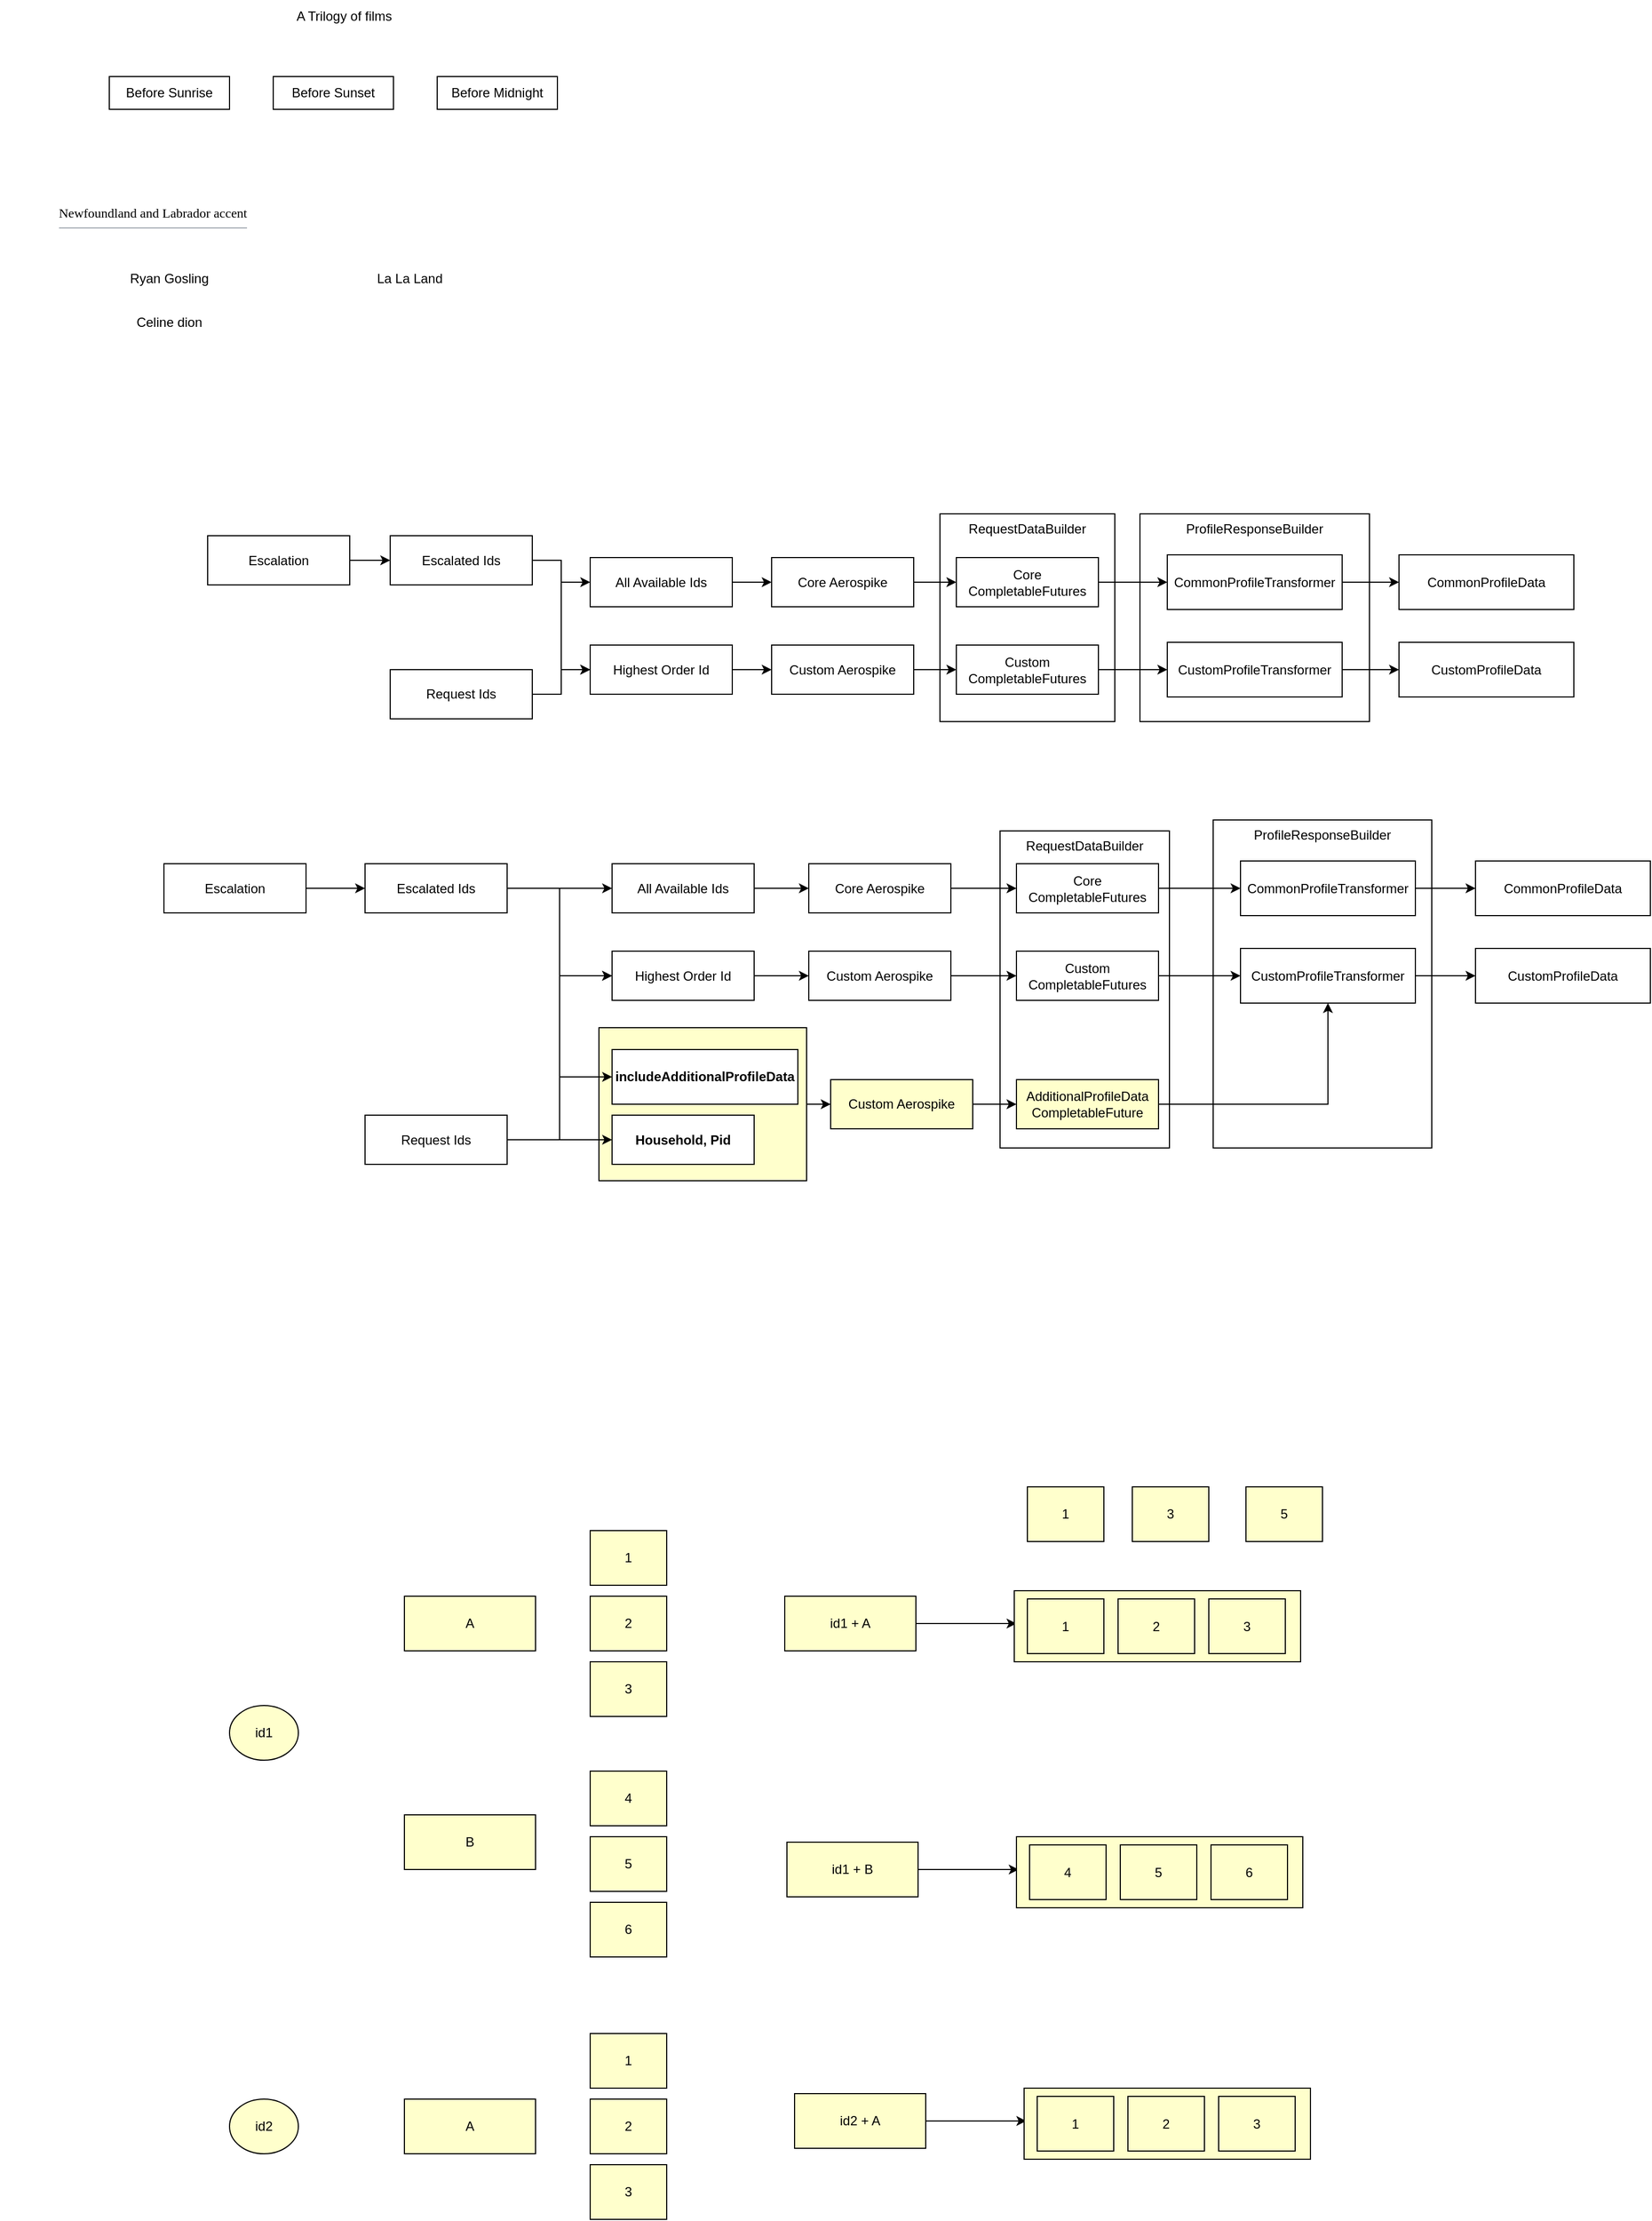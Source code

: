 <mxfile version="20.2.7" type="github">
  <diagram id="B_SzXJe0JUNsXyjz7goi" name="Page-1">
    <mxGraphModel dx="749" dy="396" grid="1" gridSize="10" guides="1" tooltips="1" connect="1" arrows="1" fold="1" page="1" pageScale="1" pageWidth="827" pageHeight="1169" math="0" shadow="0">
      <root>
        <mxCell id="0" />
        <mxCell id="1" parent="0" />
        <mxCell id="b_rr0pJjc8lgBxMN6gYH-127" value="RequestDataBuilder" style="rounded=0;whiteSpace=wrap;html=1;fontSize=12;verticalAlign=top;" vertex="1" parent="1">
          <mxGeometry x="995" y="920" width="155" height="290" as="geometry" />
        </mxCell>
        <mxCell id="b_rr0pJjc8lgBxMN6gYH-126" value="RequestDataBuilder" style="rounded=0;whiteSpace=wrap;html=1;fontSize=12;verticalAlign=top;" vertex="1" parent="1">
          <mxGeometry x="940" y="630" width="160" height="190" as="geometry" />
        </mxCell>
        <mxCell id="b_rr0pJjc8lgBxMN6gYH-71" value="ProfileResponseBuilder" style="rounded=0;whiteSpace=wrap;html=1;fontSize=12;verticalAlign=top;" vertex="1" parent="1">
          <mxGeometry x="1190" y="910" width="200" height="300" as="geometry" />
        </mxCell>
        <mxCell id="b_rr0pJjc8lgBxMN6gYH-60" value="ProfileResponseBuilder" style="rounded=0;whiteSpace=wrap;html=1;fontSize=12;verticalAlign=top;" vertex="1" parent="1">
          <mxGeometry x="1123" y="630" width="210" height="190" as="geometry" />
        </mxCell>
        <mxCell id="b_rr0pJjc8lgBxMN6gYH-129" value="" style="edgeStyle=orthogonalEdgeStyle;rounded=0;orthogonalLoop=1;jettySize=auto;html=1;fontSize=12;fillColor=#FFFFCC;" edge="1" parent="1" source="b_rr0pJjc8lgBxMN6gYH-59" target="b_rr0pJjc8lgBxMN6gYH-50">
          <mxGeometry relative="1" as="geometry" />
        </mxCell>
        <mxCell id="b_rr0pJjc8lgBxMN6gYH-59" value="" style="rounded=0;whiteSpace=wrap;html=1;fontSize=12;fillColor=#FFFFCC;" vertex="1" parent="1">
          <mxGeometry x="628" y="1100" width="190" height="140" as="geometry" />
        </mxCell>
        <mxCell id="b_rr0pJjc8lgBxMN6gYH-1" value="Before Sunrise" style="rounded=0;whiteSpace=wrap;html=1;" vertex="1" parent="1">
          <mxGeometry x="180" y="230" width="110" height="30" as="geometry" />
        </mxCell>
        <mxCell id="b_rr0pJjc8lgBxMN6gYH-2" value="Before Sunset" style="rounded=0;whiteSpace=wrap;html=1;" vertex="1" parent="1">
          <mxGeometry x="330" y="230" width="110" height="30" as="geometry" />
        </mxCell>
        <mxCell id="b_rr0pJjc8lgBxMN6gYH-3" value="Before Midnight" style="rounded=0;whiteSpace=wrap;html=1;" vertex="1" parent="1">
          <mxGeometry x="480" y="230" width="110" height="30" as="geometry" />
        </mxCell>
        <mxCell id="b_rr0pJjc8lgBxMN6gYH-4" value="A Trilogy of films" style="text;html=1;strokeColor=none;fillColor=none;align=center;verticalAlign=middle;whiteSpace=wrap;rounded=0;" vertex="1" parent="1">
          <mxGeometry x="320" y="160" width="150" height="30" as="geometry" />
        </mxCell>
        <mxCell id="b_rr0pJjc8lgBxMN6gYH-5" value="Ryan Gosling" style="text;html=1;strokeColor=none;fillColor=none;align=center;verticalAlign=middle;whiteSpace=wrap;rounded=0;" vertex="1" parent="1">
          <mxGeometry x="160" y="400" width="150" height="30" as="geometry" />
        </mxCell>
        <mxCell id="b_rr0pJjc8lgBxMN6gYH-6" value="La La Land" style="text;html=1;strokeColor=none;fillColor=none;align=center;verticalAlign=middle;whiteSpace=wrap;rounded=0;" vertex="1" parent="1">
          <mxGeometry x="380" y="400" width="150" height="30" as="geometry" />
        </mxCell>
        <mxCell id="b_rr0pJjc8lgBxMN6gYH-7" value="Celine dion" style="text;html=1;strokeColor=none;fillColor=none;align=center;verticalAlign=middle;whiteSpace=wrap;rounded=0;" vertex="1" parent="1">
          <mxGeometry x="160" y="440" width="150" height="30" as="geometry" />
        </mxCell>
        <mxCell id="b_rr0pJjc8lgBxMN6gYH-9" value="&lt;h1 style=&quot;color: rgb(0, 0, 0); margin: 0px 0px 0.25em; padding: 0px; overflow: visible; border-bottom: 1px solid rgb(162, 169, 177); font-weight: normal; font-family: &amp;quot;Linux Libertine&amp;quot;, Georgia, Times, serif; line-height: 1.3; font-style: normal; font-variant-ligatures: normal; font-variant-caps: normal; letter-spacing: normal; orphans: 2; text-align: start; text-indent: 0px; text-transform: none; widows: 2; word-spacing: 0px; -webkit-text-stroke-width: 0px; text-decoration-thickness: initial; text-decoration-style: initial; text-decoration-color: initial;&quot; class=&quot;firstHeading mw-first-heading&quot; id=&quot;firstHeading&quot;&gt;&lt;span style=&quot;&quot; class=&quot;mw-page-title-main&quot;&gt;&lt;font style=&quot;font-size: 12px;&quot;&gt;Newfoundland and Labrador accent&lt;/font&gt;&lt;/span&gt;&lt;/h1&gt;" style="text;html=1;strokeColor=none;fillColor=none;align=center;verticalAlign=middle;whiteSpace=wrap;rounded=0;" vertex="1" parent="1">
          <mxGeometry x="80" y="340" width="280" height="30" as="geometry" />
        </mxCell>
        <mxCell id="b_rr0pJjc8lgBxMN6gYH-46" value="" style="edgeStyle=orthogonalEdgeStyle;rounded=0;orthogonalLoop=1;jettySize=auto;html=1;fontSize=12;" edge="1" parent="1" source="b_rr0pJjc8lgBxMN6gYH-11" target="b_rr0pJjc8lgBxMN6gYH-44">
          <mxGeometry relative="1" as="geometry" />
        </mxCell>
        <mxCell id="b_rr0pJjc8lgBxMN6gYH-11" value="Core Aerospike" style="rounded=0;whiteSpace=wrap;html=1;fontSize=12;" vertex="1" parent="1">
          <mxGeometry x="786" y="670" width="130" height="45" as="geometry" />
        </mxCell>
        <mxCell id="b_rr0pJjc8lgBxMN6gYH-47" value="" style="edgeStyle=orthogonalEdgeStyle;rounded=0;orthogonalLoop=1;jettySize=auto;html=1;fontSize=12;" edge="1" parent="1" source="b_rr0pJjc8lgBxMN6gYH-12" target="b_rr0pJjc8lgBxMN6gYH-45">
          <mxGeometry relative="1" as="geometry" />
        </mxCell>
        <mxCell id="b_rr0pJjc8lgBxMN6gYH-12" value="Custom Aerospike" style="rounded=0;whiteSpace=wrap;html=1;fontSize=12;" vertex="1" parent="1">
          <mxGeometry x="786" y="750" width="130" height="45" as="geometry" />
        </mxCell>
        <mxCell id="b_rr0pJjc8lgBxMN6gYH-16" value="" style="edgeStyle=orthogonalEdgeStyle;rounded=0;orthogonalLoop=1;jettySize=auto;html=1;fontSize=12;" edge="1" parent="1" source="b_rr0pJjc8lgBxMN6gYH-13" target="b_rr0pJjc8lgBxMN6gYH-14">
          <mxGeometry relative="1" as="geometry" />
        </mxCell>
        <mxCell id="b_rr0pJjc8lgBxMN6gYH-13" value="Escalation" style="rounded=0;whiteSpace=wrap;html=1;fontSize=12;" vertex="1" parent="1">
          <mxGeometry x="270" y="650" width="130" height="45" as="geometry" />
        </mxCell>
        <mxCell id="b_rr0pJjc8lgBxMN6gYH-20" style="edgeStyle=orthogonalEdgeStyle;rounded=0;orthogonalLoop=1;jettySize=auto;html=1;entryX=0;entryY=0.5;entryDx=0;entryDy=0;fontSize=12;" edge="1" parent="1" source="b_rr0pJjc8lgBxMN6gYH-14" target="b_rr0pJjc8lgBxMN6gYH-18">
          <mxGeometry relative="1" as="geometry" />
        </mxCell>
        <mxCell id="b_rr0pJjc8lgBxMN6gYH-25" style="edgeStyle=orthogonalEdgeStyle;rounded=0;orthogonalLoop=1;jettySize=auto;html=1;entryX=0;entryY=0.5;entryDx=0;entryDy=0;fontSize=12;" edge="1" parent="1" source="b_rr0pJjc8lgBxMN6gYH-14" target="b_rr0pJjc8lgBxMN6gYH-22">
          <mxGeometry relative="1" as="geometry" />
        </mxCell>
        <mxCell id="b_rr0pJjc8lgBxMN6gYH-14" value="Escalated Ids" style="rounded=0;whiteSpace=wrap;html=1;fontSize=12;" vertex="1" parent="1">
          <mxGeometry x="437" y="650" width="130" height="45" as="geometry" />
        </mxCell>
        <mxCell id="b_rr0pJjc8lgBxMN6gYH-26" style="edgeStyle=orthogonalEdgeStyle;rounded=0;orthogonalLoop=1;jettySize=auto;html=1;entryX=0;entryY=0.5;entryDx=0;entryDy=0;fontSize=12;" edge="1" parent="1" source="b_rr0pJjc8lgBxMN6gYH-15" target="b_rr0pJjc8lgBxMN6gYH-22">
          <mxGeometry relative="1" as="geometry" />
        </mxCell>
        <mxCell id="b_rr0pJjc8lgBxMN6gYH-15" value="Request Ids" style="rounded=0;whiteSpace=wrap;html=1;fontSize=12;" vertex="1" parent="1">
          <mxGeometry x="437" y="772.5" width="130" height="45" as="geometry" />
        </mxCell>
        <mxCell id="b_rr0pJjc8lgBxMN6gYH-19" value="" style="edgeStyle=orthogonalEdgeStyle;rounded=0;orthogonalLoop=1;jettySize=auto;html=1;fontSize=12;" edge="1" parent="1" source="b_rr0pJjc8lgBxMN6gYH-18" target="b_rr0pJjc8lgBxMN6gYH-11">
          <mxGeometry relative="1" as="geometry" />
        </mxCell>
        <mxCell id="b_rr0pJjc8lgBxMN6gYH-18" value="All Available Ids" style="rounded=0;whiteSpace=wrap;html=1;fontSize=12;" vertex="1" parent="1">
          <mxGeometry x="620" y="670" width="130" height="45" as="geometry" />
        </mxCell>
        <mxCell id="b_rr0pJjc8lgBxMN6gYH-23" value="" style="edgeStyle=orthogonalEdgeStyle;rounded=0;orthogonalLoop=1;jettySize=auto;html=1;fontSize=12;" edge="1" parent="1" source="b_rr0pJjc8lgBxMN6gYH-22" target="b_rr0pJjc8lgBxMN6gYH-12">
          <mxGeometry relative="1" as="geometry" />
        </mxCell>
        <mxCell id="b_rr0pJjc8lgBxMN6gYH-22" value="Highest Order Id" style="rounded=0;whiteSpace=wrap;html=1;fontSize=12;" vertex="1" parent="1">
          <mxGeometry x="620" y="750" width="130" height="45" as="geometry" />
        </mxCell>
        <mxCell id="b_rr0pJjc8lgBxMN6gYH-42" value="" style="edgeStyle=orthogonalEdgeStyle;rounded=0;orthogonalLoop=1;jettySize=auto;html=1;fontSize=12;" edge="1" parent="1" source="b_rr0pJjc8lgBxMN6gYH-27" target="b_rr0pJjc8lgBxMN6gYH-40">
          <mxGeometry relative="1" as="geometry" />
        </mxCell>
        <mxCell id="b_rr0pJjc8lgBxMN6gYH-27" value="Core Aerospike" style="rounded=0;whiteSpace=wrap;html=1;fontSize=12;" vertex="1" parent="1">
          <mxGeometry x="820" y="950" width="130" height="45" as="geometry" />
        </mxCell>
        <mxCell id="b_rr0pJjc8lgBxMN6gYH-43" value="" style="edgeStyle=orthogonalEdgeStyle;rounded=0;orthogonalLoop=1;jettySize=auto;html=1;fontSize=12;" edge="1" parent="1" source="b_rr0pJjc8lgBxMN6gYH-28" target="b_rr0pJjc8lgBxMN6gYH-41">
          <mxGeometry relative="1" as="geometry" />
        </mxCell>
        <mxCell id="b_rr0pJjc8lgBxMN6gYH-28" value="Custom Aerospike" style="rounded=0;whiteSpace=wrap;html=1;fontSize=12;" vertex="1" parent="1">
          <mxGeometry x="820" y="1030" width="130" height="45" as="geometry" />
        </mxCell>
        <mxCell id="b_rr0pJjc8lgBxMN6gYH-29" value="" style="edgeStyle=orthogonalEdgeStyle;rounded=0;orthogonalLoop=1;jettySize=auto;html=1;fontSize=12;" edge="1" parent="1" source="b_rr0pJjc8lgBxMN6gYH-30" target="b_rr0pJjc8lgBxMN6gYH-33">
          <mxGeometry relative="1" as="geometry" />
        </mxCell>
        <mxCell id="b_rr0pJjc8lgBxMN6gYH-30" value="Escalation" style="rounded=0;whiteSpace=wrap;html=1;fontSize=12;" vertex="1" parent="1">
          <mxGeometry x="230" y="950" width="130" height="45" as="geometry" />
        </mxCell>
        <mxCell id="b_rr0pJjc8lgBxMN6gYH-31" style="edgeStyle=orthogonalEdgeStyle;rounded=0;orthogonalLoop=1;jettySize=auto;html=1;entryX=0;entryY=0.5;entryDx=0;entryDy=0;fontSize=12;" edge="1" parent="1" source="b_rr0pJjc8lgBxMN6gYH-33" target="b_rr0pJjc8lgBxMN6gYH-37">
          <mxGeometry relative="1" as="geometry" />
        </mxCell>
        <mxCell id="b_rr0pJjc8lgBxMN6gYH-32" style="edgeStyle=orthogonalEdgeStyle;rounded=0;orthogonalLoop=1;jettySize=auto;html=1;entryX=0;entryY=0.5;entryDx=0;entryDy=0;fontSize=12;" edge="1" parent="1" source="b_rr0pJjc8lgBxMN6gYH-33" target="b_rr0pJjc8lgBxMN6gYH-39">
          <mxGeometry relative="1" as="geometry" />
        </mxCell>
        <mxCell id="b_rr0pJjc8lgBxMN6gYH-33" value="Escalated Ids" style="rounded=0;whiteSpace=wrap;html=1;fontSize=12;" vertex="1" parent="1">
          <mxGeometry x="414" y="950" width="130" height="45" as="geometry" />
        </mxCell>
        <mxCell id="b_rr0pJjc8lgBxMN6gYH-34" style="edgeStyle=orthogonalEdgeStyle;rounded=0;orthogonalLoop=1;jettySize=auto;html=1;entryX=0;entryY=0.5;entryDx=0;entryDy=0;fontSize=12;" edge="1" parent="1" source="b_rr0pJjc8lgBxMN6gYH-35" target="b_rr0pJjc8lgBxMN6gYH-39">
          <mxGeometry relative="1" as="geometry" />
        </mxCell>
        <mxCell id="b_rr0pJjc8lgBxMN6gYH-49" style="edgeStyle=orthogonalEdgeStyle;rounded=0;orthogonalLoop=1;jettySize=auto;html=1;entryX=0;entryY=0.5;entryDx=0;entryDy=0;fontSize=12;" edge="1" parent="1" source="b_rr0pJjc8lgBxMN6gYH-35" target="b_rr0pJjc8lgBxMN6gYH-48">
          <mxGeometry relative="1" as="geometry" />
        </mxCell>
        <mxCell id="b_rr0pJjc8lgBxMN6gYH-58" style="edgeStyle=orthogonalEdgeStyle;rounded=0;orthogonalLoop=1;jettySize=auto;html=1;entryX=0;entryY=0.5;entryDx=0;entryDy=0;fontSize=12;" edge="1" parent="1" source="b_rr0pJjc8lgBxMN6gYH-35" target="b_rr0pJjc8lgBxMN6gYH-57">
          <mxGeometry relative="1" as="geometry" />
        </mxCell>
        <mxCell id="b_rr0pJjc8lgBxMN6gYH-35" value="Request Ids" style="rounded=0;whiteSpace=wrap;html=1;fontSize=12;" vertex="1" parent="1">
          <mxGeometry x="414" y="1180" width="130" height="45" as="geometry" />
        </mxCell>
        <mxCell id="b_rr0pJjc8lgBxMN6gYH-36" value="" style="edgeStyle=orthogonalEdgeStyle;rounded=0;orthogonalLoop=1;jettySize=auto;html=1;fontSize=12;" edge="1" parent="1" source="b_rr0pJjc8lgBxMN6gYH-37" target="b_rr0pJjc8lgBxMN6gYH-27">
          <mxGeometry relative="1" as="geometry" />
        </mxCell>
        <mxCell id="b_rr0pJjc8lgBxMN6gYH-37" value="All Available Ids" style="rounded=0;whiteSpace=wrap;html=1;fontSize=12;" vertex="1" parent="1">
          <mxGeometry x="640" y="950" width="130" height="45" as="geometry" />
        </mxCell>
        <mxCell id="b_rr0pJjc8lgBxMN6gYH-38" value="" style="edgeStyle=orthogonalEdgeStyle;rounded=0;orthogonalLoop=1;jettySize=auto;html=1;fontSize=12;" edge="1" parent="1" source="b_rr0pJjc8lgBxMN6gYH-39" target="b_rr0pJjc8lgBxMN6gYH-28">
          <mxGeometry relative="1" as="geometry" />
        </mxCell>
        <mxCell id="b_rr0pJjc8lgBxMN6gYH-39" value="Highest Order Id" style="rounded=0;whiteSpace=wrap;html=1;fontSize=12;" vertex="1" parent="1">
          <mxGeometry x="640" y="1030" width="130" height="45" as="geometry" />
        </mxCell>
        <mxCell id="b_rr0pJjc8lgBxMN6gYH-76" value="" style="edgeStyle=orthogonalEdgeStyle;rounded=0;orthogonalLoop=1;jettySize=auto;html=1;fontSize=12;" edge="1" parent="1" source="b_rr0pJjc8lgBxMN6gYH-40" target="b_rr0pJjc8lgBxMN6gYH-72">
          <mxGeometry relative="1" as="geometry" />
        </mxCell>
        <mxCell id="b_rr0pJjc8lgBxMN6gYH-40" value="Core CompletableFutures" style="rounded=0;whiteSpace=wrap;html=1;fontSize=12;" vertex="1" parent="1">
          <mxGeometry x="1010" y="950" width="130" height="45" as="geometry" />
        </mxCell>
        <mxCell id="b_rr0pJjc8lgBxMN6gYH-77" value="" style="edgeStyle=orthogonalEdgeStyle;rounded=0;orthogonalLoop=1;jettySize=auto;html=1;fontSize=12;" edge="1" parent="1" source="b_rr0pJjc8lgBxMN6gYH-41" target="b_rr0pJjc8lgBxMN6gYH-73">
          <mxGeometry relative="1" as="geometry" />
        </mxCell>
        <mxCell id="b_rr0pJjc8lgBxMN6gYH-41" value="Custom CompletableFutures" style="rounded=0;whiteSpace=wrap;html=1;fontSize=12;" vertex="1" parent="1">
          <mxGeometry x="1010" y="1030" width="130" height="45" as="geometry" />
        </mxCell>
        <mxCell id="b_rr0pJjc8lgBxMN6gYH-65" style="edgeStyle=orthogonalEdgeStyle;rounded=0;orthogonalLoop=1;jettySize=auto;html=1;entryX=0;entryY=0.5;entryDx=0;entryDy=0;fontSize=12;" edge="1" parent="1" source="b_rr0pJjc8lgBxMN6gYH-44" target="b_rr0pJjc8lgBxMN6gYH-62">
          <mxGeometry relative="1" as="geometry" />
        </mxCell>
        <mxCell id="b_rr0pJjc8lgBxMN6gYH-44" value="Core CompletableFutures" style="rounded=0;whiteSpace=wrap;html=1;fontSize=12;" vertex="1" parent="1">
          <mxGeometry x="955" y="670" width="130" height="45" as="geometry" />
        </mxCell>
        <mxCell id="b_rr0pJjc8lgBxMN6gYH-66" style="edgeStyle=orthogonalEdgeStyle;rounded=0;orthogonalLoop=1;jettySize=auto;html=1;entryX=0;entryY=0.5;entryDx=0;entryDy=0;fontSize=12;" edge="1" parent="1" source="b_rr0pJjc8lgBxMN6gYH-45" target="b_rr0pJjc8lgBxMN6gYH-63">
          <mxGeometry relative="1" as="geometry" />
        </mxCell>
        <mxCell id="b_rr0pJjc8lgBxMN6gYH-45" value="Custom CompletableFutures" style="rounded=0;whiteSpace=wrap;html=1;fontSize=12;" vertex="1" parent="1">
          <mxGeometry x="955" y="750" width="130" height="45" as="geometry" />
        </mxCell>
        <mxCell id="b_rr0pJjc8lgBxMN6gYH-48" value="Household, Pid" style="rounded=0;whiteSpace=wrap;html=1;fontSize=12;fontStyle=1" vertex="1" parent="1">
          <mxGeometry x="640" y="1180" width="130" height="45" as="geometry" />
        </mxCell>
        <mxCell id="b_rr0pJjc8lgBxMN6gYH-53" value="" style="edgeStyle=orthogonalEdgeStyle;rounded=0;orthogonalLoop=1;jettySize=auto;html=1;fontSize=12;fillColor=#FFFFCC;" edge="1" parent="1" source="b_rr0pJjc8lgBxMN6gYH-50" target="b_rr0pJjc8lgBxMN6gYH-52">
          <mxGeometry relative="1" as="geometry" />
        </mxCell>
        <mxCell id="b_rr0pJjc8lgBxMN6gYH-50" value="Custom Aerospike" style="rounded=0;whiteSpace=wrap;html=1;fontSize=12;fillColor=#FFFFCC;" vertex="1" parent="1">
          <mxGeometry x="840" y="1147.5" width="130" height="45" as="geometry" />
        </mxCell>
        <mxCell id="b_rr0pJjc8lgBxMN6gYH-133" style="edgeStyle=orthogonalEdgeStyle;rounded=0;orthogonalLoop=1;jettySize=auto;html=1;entryX=0.5;entryY=1;entryDx=0;entryDy=0;fontSize=12;fillColor=#FFFFCC;" edge="1" parent="1" source="b_rr0pJjc8lgBxMN6gYH-52" target="b_rr0pJjc8lgBxMN6gYH-73">
          <mxGeometry relative="1" as="geometry" />
        </mxCell>
        <mxCell id="b_rr0pJjc8lgBxMN6gYH-52" value="AdditionalProfileData CompletableFuture" style="rounded=0;whiteSpace=wrap;html=1;fontSize=12;fillColor=#FFFFCC;" vertex="1" parent="1">
          <mxGeometry x="1010" y="1147.5" width="130" height="45" as="geometry" />
        </mxCell>
        <mxCell id="b_rr0pJjc8lgBxMN6gYH-57" value="includeAdditionalProfileData" style="rounded=0;whiteSpace=wrap;html=1;fontSize=12;fillColor=#FFFFFF;fontStyle=1" vertex="1" parent="1">
          <mxGeometry x="640" y="1120" width="170" height="50" as="geometry" />
        </mxCell>
        <mxCell id="b_rr0pJjc8lgBxMN6gYH-70" value="" style="edgeStyle=orthogonalEdgeStyle;rounded=0;orthogonalLoop=1;jettySize=auto;html=1;fontSize=12;" edge="1" parent="1" source="b_rr0pJjc8lgBxMN6gYH-62" target="b_rr0pJjc8lgBxMN6gYH-69">
          <mxGeometry relative="1" as="geometry" />
        </mxCell>
        <mxCell id="b_rr0pJjc8lgBxMN6gYH-62" value="CommonProfileTransformer" style="rounded=0;whiteSpace=wrap;html=1;fontSize=12;" vertex="1" parent="1">
          <mxGeometry x="1148" y="667.5" width="160" height="50" as="geometry" />
        </mxCell>
        <mxCell id="b_rr0pJjc8lgBxMN6gYH-68" value="" style="edgeStyle=orthogonalEdgeStyle;rounded=0;orthogonalLoop=1;jettySize=auto;html=1;fontSize=12;" edge="1" parent="1" source="b_rr0pJjc8lgBxMN6gYH-63" target="b_rr0pJjc8lgBxMN6gYH-67">
          <mxGeometry relative="1" as="geometry" />
        </mxCell>
        <mxCell id="b_rr0pJjc8lgBxMN6gYH-63" value="CustomProfileTransformer" style="rounded=0;whiteSpace=wrap;html=1;fontSize=12;" vertex="1" parent="1">
          <mxGeometry x="1148" y="747.5" width="160" height="50" as="geometry" />
        </mxCell>
        <mxCell id="b_rr0pJjc8lgBxMN6gYH-67" value="CustomProfileData" style="rounded=0;whiteSpace=wrap;html=1;fontSize=12;" vertex="1" parent="1">
          <mxGeometry x="1360" y="747.5" width="160" height="50" as="geometry" />
        </mxCell>
        <mxCell id="b_rr0pJjc8lgBxMN6gYH-69" value="CommonProfileData" style="rounded=0;whiteSpace=wrap;html=1;fontSize=12;" vertex="1" parent="1">
          <mxGeometry x="1360" y="667.5" width="160" height="50" as="geometry" />
        </mxCell>
        <mxCell id="b_rr0pJjc8lgBxMN6gYH-82" style="edgeStyle=orthogonalEdgeStyle;rounded=0;orthogonalLoop=1;jettySize=auto;html=1;fontSize=12;" edge="1" parent="1" source="b_rr0pJjc8lgBxMN6gYH-72" target="b_rr0pJjc8lgBxMN6gYH-81">
          <mxGeometry relative="1" as="geometry" />
        </mxCell>
        <mxCell id="b_rr0pJjc8lgBxMN6gYH-72" value="CommonProfileTransformer" style="rounded=0;whiteSpace=wrap;html=1;fontSize=12;" vertex="1" parent="1">
          <mxGeometry x="1215" y="947.5" width="160" height="50" as="geometry" />
        </mxCell>
        <mxCell id="b_rr0pJjc8lgBxMN6gYH-83" style="edgeStyle=orthogonalEdgeStyle;rounded=0;orthogonalLoop=1;jettySize=auto;html=1;entryX=0;entryY=0.5;entryDx=0;entryDy=0;fontSize=12;" edge="1" parent="1" source="b_rr0pJjc8lgBxMN6gYH-73" target="b_rr0pJjc8lgBxMN6gYH-80">
          <mxGeometry relative="1" as="geometry" />
        </mxCell>
        <mxCell id="b_rr0pJjc8lgBxMN6gYH-73" value="CustomProfileTransformer" style="rounded=0;whiteSpace=wrap;html=1;fontSize=12;" vertex="1" parent="1">
          <mxGeometry x="1215" y="1027.5" width="160" height="50" as="geometry" />
        </mxCell>
        <mxCell id="b_rr0pJjc8lgBxMN6gYH-80" value="CustomProfileData" style="rounded=0;whiteSpace=wrap;html=1;fontSize=12;" vertex="1" parent="1">
          <mxGeometry x="1430" y="1027.5" width="160" height="50" as="geometry" />
        </mxCell>
        <mxCell id="b_rr0pJjc8lgBxMN6gYH-81" value="CommonProfileData" style="rounded=0;whiteSpace=wrap;html=1;fontSize=12;" vertex="1" parent="1">
          <mxGeometry x="1430" y="947.5" width="160" height="50" as="geometry" />
        </mxCell>
        <mxCell id="b_rr0pJjc8lgBxMN6gYH-88" value="id1" style="ellipse;whiteSpace=wrap;html=1;fontSize=12;fillColor=#FFFFCC;" vertex="1" parent="1">
          <mxGeometry x="290" y="1720" width="63" height="50" as="geometry" />
        </mxCell>
        <mxCell id="b_rr0pJjc8lgBxMN6gYH-89" value="A" style="rounded=0;whiteSpace=wrap;html=1;fontSize=12;fillColor=#FFFFCC;" vertex="1" parent="1">
          <mxGeometry x="450" y="1620" width="120" height="50" as="geometry" />
        </mxCell>
        <mxCell id="b_rr0pJjc8lgBxMN6gYH-90" value="B" style="rounded=0;whiteSpace=wrap;html=1;fontSize=12;fillColor=#FFFFCC;" vertex="1" parent="1">
          <mxGeometry x="450" y="1820" width="120" height="50" as="geometry" />
        </mxCell>
        <mxCell id="b_rr0pJjc8lgBxMN6gYH-91" value="1" style="rounded=0;whiteSpace=wrap;html=1;fontSize=12;fillColor=#FFFFCC;" vertex="1" parent="1">
          <mxGeometry x="620" y="1560" width="70" height="50" as="geometry" />
        </mxCell>
        <mxCell id="b_rr0pJjc8lgBxMN6gYH-92" value="2" style="rounded=0;whiteSpace=wrap;html=1;fontSize=12;fillColor=#FFFFCC;" vertex="1" parent="1">
          <mxGeometry x="620" y="1620" width="70" height="50" as="geometry" />
        </mxCell>
        <mxCell id="b_rr0pJjc8lgBxMN6gYH-93" value="3" style="rounded=0;whiteSpace=wrap;html=1;fontSize=12;fillColor=#FFFFCC;" vertex="1" parent="1">
          <mxGeometry x="620" y="1680" width="70" height="50" as="geometry" />
        </mxCell>
        <mxCell id="b_rr0pJjc8lgBxMN6gYH-94" value="4" style="rounded=0;whiteSpace=wrap;html=1;fontSize=12;fillColor=#FFFFCC;" vertex="1" parent="1">
          <mxGeometry x="620" y="1780" width="70" height="50" as="geometry" />
        </mxCell>
        <mxCell id="b_rr0pJjc8lgBxMN6gYH-95" value="5" style="rounded=0;whiteSpace=wrap;html=1;fontSize=12;fillColor=#FFFFCC;" vertex="1" parent="1">
          <mxGeometry x="620" y="1840" width="70" height="50" as="geometry" />
        </mxCell>
        <mxCell id="b_rr0pJjc8lgBxMN6gYH-96" value="6" style="rounded=0;whiteSpace=wrap;html=1;fontSize=12;fillColor=#FFFFCC;" vertex="1" parent="1">
          <mxGeometry x="620" y="1900" width="70" height="50" as="geometry" />
        </mxCell>
        <mxCell id="b_rr0pJjc8lgBxMN6gYH-100" style="edgeStyle=orthogonalEdgeStyle;rounded=0;orthogonalLoop=1;jettySize=auto;html=1;fontSize=12;fillColor=#FFFFCC;" edge="1" parent="1" source="b_rr0pJjc8lgBxMN6gYH-98">
          <mxGeometry relative="1" as="geometry">
            <mxPoint x="1010" y="1645" as="targetPoint" />
          </mxGeometry>
        </mxCell>
        <mxCell id="b_rr0pJjc8lgBxMN6gYH-98" value="id1 + A" style="rounded=0;whiteSpace=wrap;html=1;fontSize=12;fillColor=#FFFFCC;" vertex="1" parent="1">
          <mxGeometry x="798" y="1620" width="120" height="50" as="geometry" />
        </mxCell>
        <mxCell id="b_rr0pJjc8lgBxMN6gYH-101" value="" style="rounded=0;whiteSpace=wrap;html=1;fontSize=12;fillColor=#FFFFCC;" vertex="1" parent="1">
          <mxGeometry x="1008" y="1615" width="262" height="65" as="geometry" />
        </mxCell>
        <mxCell id="b_rr0pJjc8lgBxMN6gYH-102" value="1" style="rounded=0;whiteSpace=wrap;html=1;fontSize=12;fillColor=#FFFFCC;" vertex="1" parent="1">
          <mxGeometry x="1020" y="1622.5" width="70" height="50" as="geometry" />
        </mxCell>
        <mxCell id="b_rr0pJjc8lgBxMN6gYH-103" value="2" style="rounded=0;whiteSpace=wrap;html=1;fontSize=12;fillColor=#FFFFCC;" vertex="1" parent="1">
          <mxGeometry x="1103" y="1622.5" width="70" height="50" as="geometry" />
        </mxCell>
        <mxCell id="b_rr0pJjc8lgBxMN6gYH-104" value="3" style="rounded=0;whiteSpace=wrap;html=1;fontSize=12;fillColor=#FFFFCC;" vertex="1" parent="1">
          <mxGeometry x="1186" y="1622.5" width="70" height="50" as="geometry" />
        </mxCell>
        <mxCell id="b_rr0pJjc8lgBxMN6gYH-105" style="edgeStyle=orthogonalEdgeStyle;rounded=0;orthogonalLoop=1;jettySize=auto;html=1;fontSize=12;fillColor=#FFFFCC;" edge="1" parent="1" source="b_rr0pJjc8lgBxMN6gYH-106">
          <mxGeometry relative="1" as="geometry">
            <mxPoint x="1012" y="1870" as="targetPoint" />
          </mxGeometry>
        </mxCell>
        <mxCell id="b_rr0pJjc8lgBxMN6gYH-106" value="id1 + B" style="rounded=0;whiteSpace=wrap;html=1;fontSize=12;fillColor=#FFFFCC;" vertex="1" parent="1">
          <mxGeometry x="800" y="1845" width="120" height="50" as="geometry" />
        </mxCell>
        <mxCell id="b_rr0pJjc8lgBxMN6gYH-107" value="" style="rounded=0;whiteSpace=wrap;html=1;fontSize=12;fillColor=#FFFFCC;" vertex="1" parent="1">
          <mxGeometry x="1010" y="1840" width="262" height="65" as="geometry" />
        </mxCell>
        <mxCell id="b_rr0pJjc8lgBxMN6gYH-108" value="4" style="rounded=0;whiteSpace=wrap;html=1;fontSize=12;fillColor=#FFFFCC;" vertex="1" parent="1">
          <mxGeometry x="1022" y="1847.5" width="70" height="50" as="geometry" />
        </mxCell>
        <mxCell id="b_rr0pJjc8lgBxMN6gYH-109" value="5" style="rounded=0;whiteSpace=wrap;html=1;fontSize=12;fillColor=#FFFFCC;" vertex="1" parent="1">
          <mxGeometry x="1105" y="1847.5" width="70" height="50" as="geometry" />
        </mxCell>
        <mxCell id="b_rr0pJjc8lgBxMN6gYH-110" value="6" style="rounded=0;whiteSpace=wrap;html=1;fontSize=12;fillColor=#FFFFCC;" vertex="1" parent="1">
          <mxGeometry x="1188" y="1847.5" width="70" height="50" as="geometry" />
        </mxCell>
        <mxCell id="b_rr0pJjc8lgBxMN6gYH-111" value="1" style="rounded=0;whiteSpace=wrap;html=1;fontSize=12;fillColor=#FFFFCC;" vertex="1" parent="1">
          <mxGeometry x="1020" y="1520" width="70" height="50" as="geometry" />
        </mxCell>
        <mxCell id="b_rr0pJjc8lgBxMN6gYH-112" value="3" style="rounded=0;whiteSpace=wrap;html=1;fontSize=12;fillColor=#FFFFCC;" vertex="1" parent="1">
          <mxGeometry x="1116" y="1520" width="70" height="50" as="geometry" />
        </mxCell>
        <mxCell id="b_rr0pJjc8lgBxMN6gYH-114" value="5" style="rounded=0;whiteSpace=wrap;html=1;fontSize=12;fillColor=#FFFFCC;" vertex="1" parent="1">
          <mxGeometry x="1220" y="1520" width="70" height="50" as="geometry" />
        </mxCell>
        <mxCell id="b_rr0pJjc8lgBxMN6gYH-115" value="id2" style="ellipse;whiteSpace=wrap;html=1;fontSize=12;fillColor=#FFFFCC;" vertex="1" parent="1">
          <mxGeometry x="290" y="2080" width="63" height="50" as="geometry" />
        </mxCell>
        <mxCell id="b_rr0pJjc8lgBxMN6gYH-116" value="A" style="rounded=0;whiteSpace=wrap;html=1;fontSize=12;fillColor=#FFFFCC;" vertex="1" parent="1">
          <mxGeometry x="450" y="2080" width="120" height="50" as="geometry" />
        </mxCell>
        <mxCell id="b_rr0pJjc8lgBxMN6gYH-117" value="1" style="rounded=0;whiteSpace=wrap;html=1;fontSize=12;fillColor=#FFFFCC;" vertex="1" parent="1">
          <mxGeometry x="620" y="2020" width="70" height="50" as="geometry" />
        </mxCell>
        <mxCell id="b_rr0pJjc8lgBxMN6gYH-118" value="2" style="rounded=0;whiteSpace=wrap;html=1;fontSize=12;fillColor=#FFFFCC;" vertex="1" parent="1">
          <mxGeometry x="620" y="2080" width="70" height="50" as="geometry" />
        </mxCell>
        <mxCell id="b_rr0pJjc8lgBxMN6gYH-119" value="3" style="rounded=0;whiteSpace=wrap;html=1;fontSize=12;fillColor=#FFFFCC;" vertex="1" parent="1">
          <mxGeometry x="620" y="2140" width="70" height="50" as="geometry" />
        </mxCell>
        <mxCell id="b_rr0pJjc8lgBxMN6gYH-120" style="edgeStyle=orthogonalEdgeStyle;rounded=0;orthogonalLoop=1;jettySize=auto;html=1;fontSize=12;fillColor=#FFFFCC;" edge="1" parent="1" source="b_rr0pJjc8lgBxMN6gYH-121">
          <mxGeometry relative="1" as="geometry">
            <mxPoint x="1019" y="2100" as="targetPoint" />
          </mxGeometry>
        </mxCell>
        <mxCell id="b_rr0pJjc8lgBxMN6gYH-121" value="id2 + A" style="rounded=0;whiteSpace=wrap;html=1;fontSize=12;fillColor=#FFFFCC;" vertex="1" parent="1">
          <mxGeometry x="807" y="2075" width="120" height="50" as="geometry" />
        </mxCell>
        <mxCell id="b_rr0pJjc8lgBxMN6gYH-122" value="" style="rounded=0;whiteSpace=wrap;html=1;fontSize=12;fillColor=#FFFFCC;" vertex="1" parent="1">
          <mxGeometry x="1017" y="2070" width="262" height="65" as="geometry" />
        </mxCell>
        <mxCell id="b_rr0pJjc8lgBxMN6gYH-123" value="1" style="rounded=0;whiteSpace=wrap;html=1;fontSize=12;fillColor=#FFFFCC;" vertex="1" parent="1">
          <mxGeometry x="1029" y="2077.5" width="70" height="50" as="geometry" />
        </mxCell>
        <mxCell id="b_rr0pJjc8lgBxMN6gYH-124" value="2" style="rounded=0;whiteSpace=wrap;html=1;fontSize=12;fillColor=#FFFFCC;" vertex="1" parent="1">
          <mxGeometry x="1112" y="2077.5" width="70" height="50" as="geometry" />
        </mxCell>
        <mxCell id="b_rr0pJjc8lgBxMN6gYH-125" value="3" style="rounded=0;whiteSpace=wrap;html=1;fontSize=12;fillColor=#FFFFCC;" vertex="1" parent="1">
          <mxGeometry x="1195" y="2077.5" width="70" height="50" as="geometry" />
        </mxCell>
      </root>
    </mxGraphModel>
  </diagram>
</mxfile>
